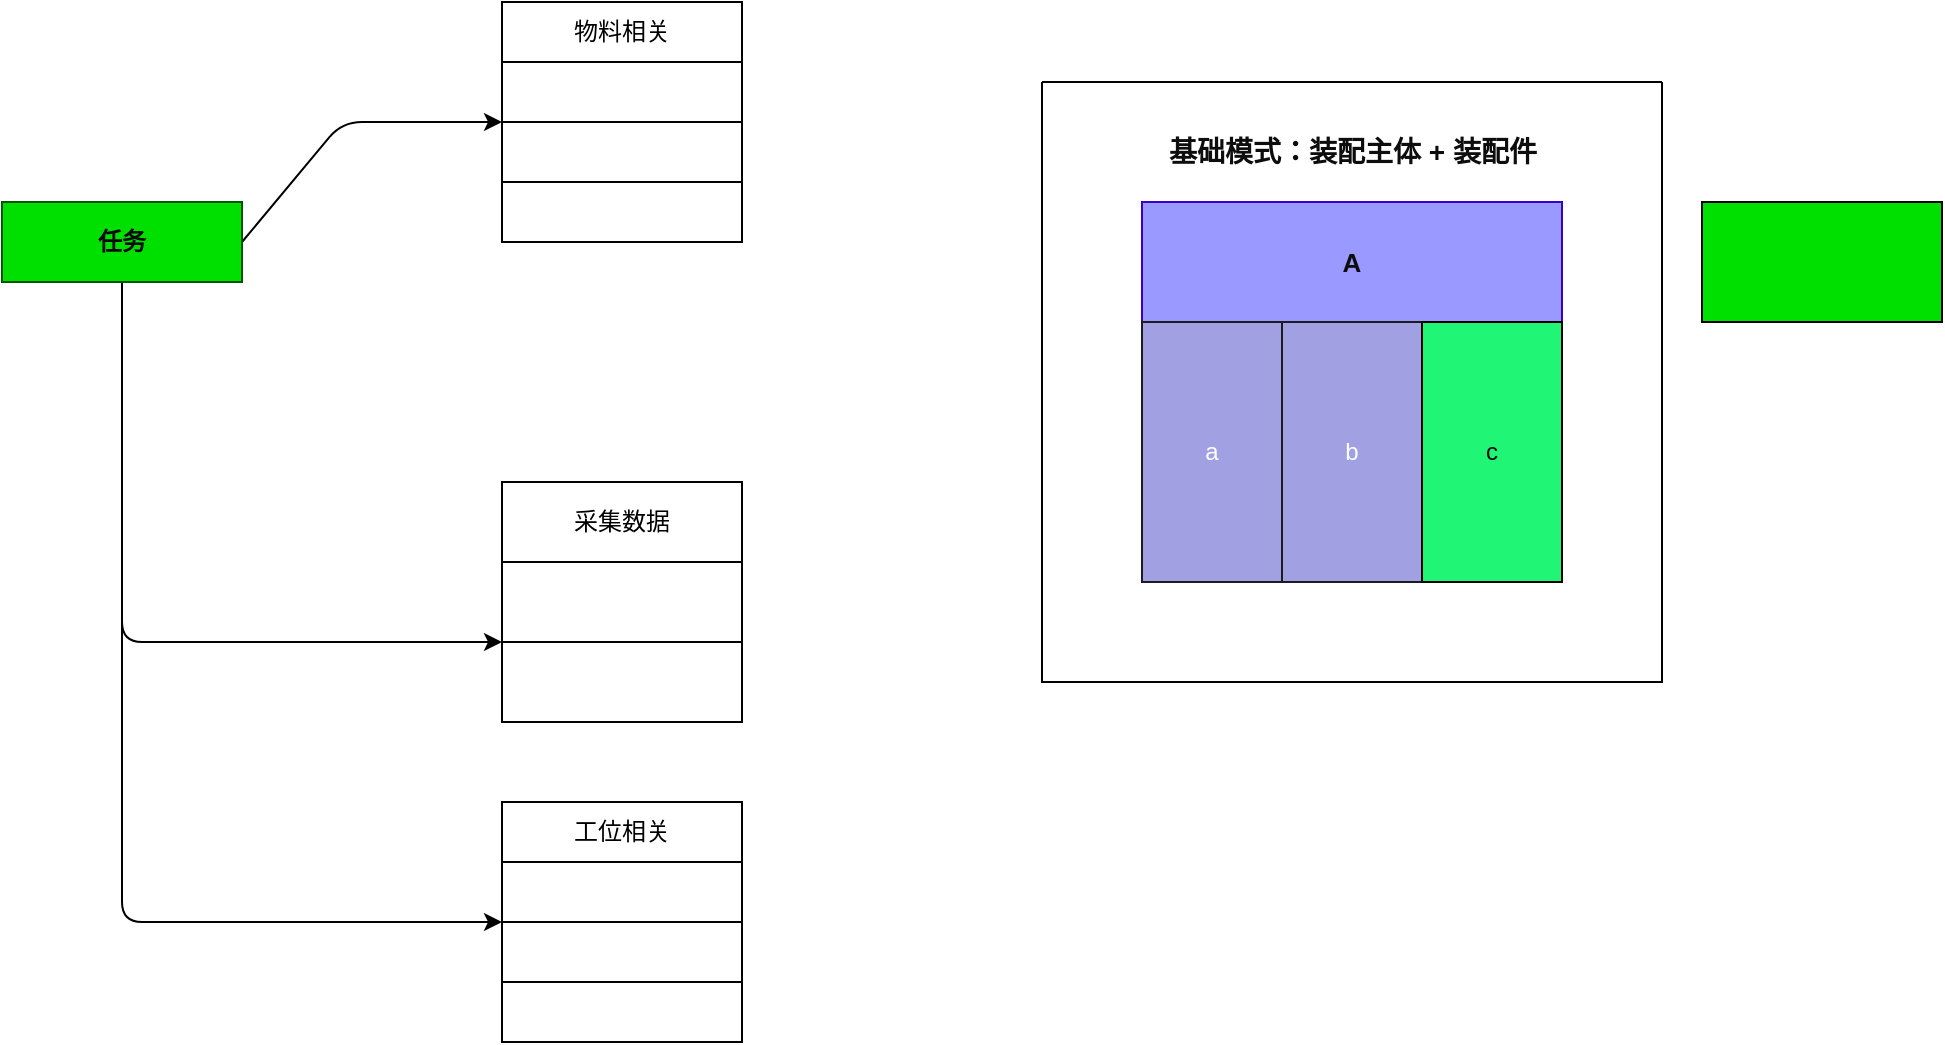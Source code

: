 <mxfile>
    <diagram id="fGUXDefY_US2jU_-eq7I" name="第 1 页">
        <mxGraphModel dx="681" dy="616" grid="1" gridSize="10" guides="1" tooltips="1" connect="1" arrows="1" fold="1" page="1" pageScale="1" pageWidth="827" pageHeight="1169" math="0" shadow="0">
            <root>
                <mxCell id="0"/>
                <mxCell id="1" parent="0"/>
                <mxCell id="18" style="edgeStyle=none;html=1;exitX=0.5;exitY=1;exitDx=0;exitDy=0;entryX=0;entryY=1;entryDx=0;entryDy=0;fontColor=#0A0A0A;" edge="1" parent="1" source="3" target="15">
                    <mxGeometry relative="1" as="geometry">
                        <Array as="points">
                            <mxPoint x="90" y="480"/>
                        </Array>
                    </mxGeometry>
                </mxCell>
                <mxCell id="20" style="edgeStyle=none;html=1;exitX=1;exitY=0.5;exitDx=0;exitDy=0;fontColor=#0A0A0A;entryX=0;entryY=1;entryDx=0;entryDy=0;" edge="1" parent="1" source="3" target="9">
                    <mxGeometry relative="1" as="geometry">
                        <mxPoint x="270" y="80" as="targetPoint"/>
                        <Array as="points">
                            <mxPoint x="200" y="80"/>
                        </Array>
                    </mxGeometry>
                </mxCell>
                <mxCell id="21" style="edgeStyle=none;html=1;exitX=0.5;exitY=1;exitDx=0;exitDy=0;entryX=0;entryY=0;entryDx=0;entryDy=0;fontColor=#0A0A0A;" edge="1" parent="1" source="3" target="19">
                    <mxGeometry relative="1" as="geometry">
                        <Array as="points">
                            <mxPoint x="90" y="340"/>
                        </Array>
                    </mxGeometry>
                </mxCell>
                <mxCell id="3" value="任务" style="rounded=0;whiteSpace=wrap;html=1;fillColor=#00E000;fontColor=#0A0A0A;strokeColor=#005700;fontStyle=1" vertex="1" parent="1">
                    <mxGeometry x="30" y="120" width="120" height="40" as="geometry"/>
                </mxCell>
                <mxCell id="6" value="采集数据" style="rounded=0;whiteSpace=wrap;html=1;" vertex="1" parent="1">
                    <mxGeometry x="280" y="260" width="120" height="40" as="geometry"/>
                </mxCell>
                <mxCell id="7" value="" style="rounded=0;whiteSpace=wrap;html=1;" vertex="1" parent="1">
                    <mxGeometry x="280" y="300" width="120" height="40" as="geometry"/>
                </mxCell>
                <mxCell id="10" value="" style="group" vertex="1" connectable="0" parent="1">
                    <mxGeometry x="280" y="20" width="120" height="120" as="geometry"/>
                </mxCell>
                <mxCell id="4" value="物料相关" style="rounded=0;whiteSpace=wrap;html=1;" vertex="1" parent="10">
                    <mxGeometry width="120" height="30" as="geometry"/>
                </mxCell>
                <mxCell id="5" value="" style="rounded=0;whiteSpace=wrap;html=1;" vertex="1" parent="10">
                    <mxGeometry y="60" width="120" height="30" as="geometry"/>
                </mxCell>
                <mxCell id="8" value="" style="rounded=0;whiteSpace=wrap;html=1;" vertex="1" parent="10">
                    <mxGeometry y="90" width="120" height="30" as="geometry"/>
                </mxCell>
                <mxCell id="9" value="" style="rounded=0;whiteSpace=wrap;html=1;" vertex="1" parent="10">
                    <mxGeometry y="30" width="120" height="30" as="geometry"/>
                </mxCell>
                <mxCell id="11" value="" style="group" vertex="1" connectable="0" parent="1">
                    <mxGeometry x="280" y="420" width="120" height="120" as="geometry"/>
                </mxCell>
                <mxCell id="12" value="工位相关" style="rounded=0;whiteSpace=wrap;html=1;" vertex="1" parent="11">
                    <mxGeometry width="120" height="30" as="geometry"/>
                </mxCell>
                <mxCell id="13" value="" style="rounded=0;whiteSpace=wrap;html=1;" vertex="1" parent="11">
                    <mxGeometry y="60" width="120" height="30" as="geometry"/>
                </mxCell>
                <mxCell id="14" value="" style="rounded=0;whiteSpace=wrap;html=1;" vertex="1" parent="11">
                    <mxGeometry y="90" width="120" height="30" as="geometry"/>
                </mxCell>
                <mxCell id="15" value="" style="rounded=0;whiteSpace=wrap;html=1;" vertex="1" parent="11">
                    <mxGeometry y="30" width="120" height="30" as="geometry"/>
                </mxCell>
                <mxCell id="19" value="" style="rounded=0;whiteSpace=wrap;html=1;" vertex="1" parent="1">
                    <mxGeometry x="280" y="340" width="120" height="40" as="geometry"/>
                </mxCell>
                <mxCell id="22" value="&lt;b&gt;&lt;font color=&quot;#0d0d0d&quot; style=&quot;font-size: 13px;&quot;&gt;A&lt;/font&gt;&lt;/b&gt;" style="rounded=0;whiteSpace=wrap;html=1;fontColor=#ffffff;fillColor=#9999FF;strokeColor=#3700CC;" vertex="1" parent="1">
                    <mxGeometry x="600" y="120" width="210" height="60" as="geometry"/>
                </mxCell>
                <mxCell id="23" value="a" style="rounded=0;whiteSpace=wrap;html=1;fontColor=#ffffff;fillColor=#a0a0e3;strokeColor=#1c1c1c;fillStyle=solid;" vertex="1" parent="1">
                    <mxGeometry x="600" y="180" width="70" height="130" as="geometry"/>
                </mxCell>
                <mxCell id="31" value="" style="edgeStyle=none;html=1;fontSize=14;fontColor=#0D0D0D;" edge="1" parent="1" source="26" target="23">
                    <mxGeometry relative="1" as="geometry"/>
                </mxCell>
                <mxCell id="32" value="" style="edgeStyle=none;html=1;fontSize=14;fontColor=#0D0D0D;" edge="1" parent="1" source="26" target="23">
                    <mxGeometry relative="1" as="geometry"/>
                </mxCell>
                <mxCell id="33" value="" style="edgeStyle=none;html=1;fontSize=14;fontColor=#0D0D0D;" edge="1" parent="1" source="26" target="27">
                    <mxGeometry relative="1" as="geometry"/>
                </mxCell>
                <mxCell id="26" value="b" style="rounded=0;whiteSpace=wrap;html=1;fontColor=#ffffff;fillColor=#a0a0e3;strokeColor=#1c1c1c;fillStyle=solid;" vertex="1" parent="1">
                    <mxGeometry x="670" y="180" width="70" height="130" as="geometry"/>
                </mxCell>
                <mxCell id="27" value="c" style="rounded=0;whiteSpace=wrap;html=1;fontColor=#0A0A0A;fillColor=#20F575;" vertex="1" parent="1">
                    <mxGeometry x="740" y="180" width="70" height="130" as="geometry"/>
                </mxCell>
                <mxCell id="28" value="" style="rounded=0;whiteSpace=wrap;html=1;fontColor=#0A0A0A;fillColor=#00E000;" vertex="1" parent="1">
                    <mxGeometry x="880" y="120" width="120" height="60" as="geometry"/>
                </mxCell>
                <mxCell id="29" value="" style="swimlane;startSize=0;fontSize=13;fontColor=#0D0D0D;fillColor=#9999FF;" vertex="1" parent="1">
                    <mxGeometry x="550" y="60" width="310" height="300" as="geometry"/>
                </mxCell>
                <mxCell id="30" value="&lt;b&gt;&lt;font style=&quot;font-size: 14px;&quot;&gt;基础模式：装配主体 + 装配件&lt;/font&gt;&lt;/b&gt;" style="text;html=1;align=center;verticalAlign=middle;resizable=0;points=[];autosize=1;strokeColor=none;fillColor=none;fontSize=13;fontColor=#0D0D0D;" vertex="1" parent="29">
                    <mxGeometry x="50" y="20" width="210" height="30" as="geometry"/>
                </mxCell>
            </root>
        </mxGraphModel>
    </diagram>
</mxfile>